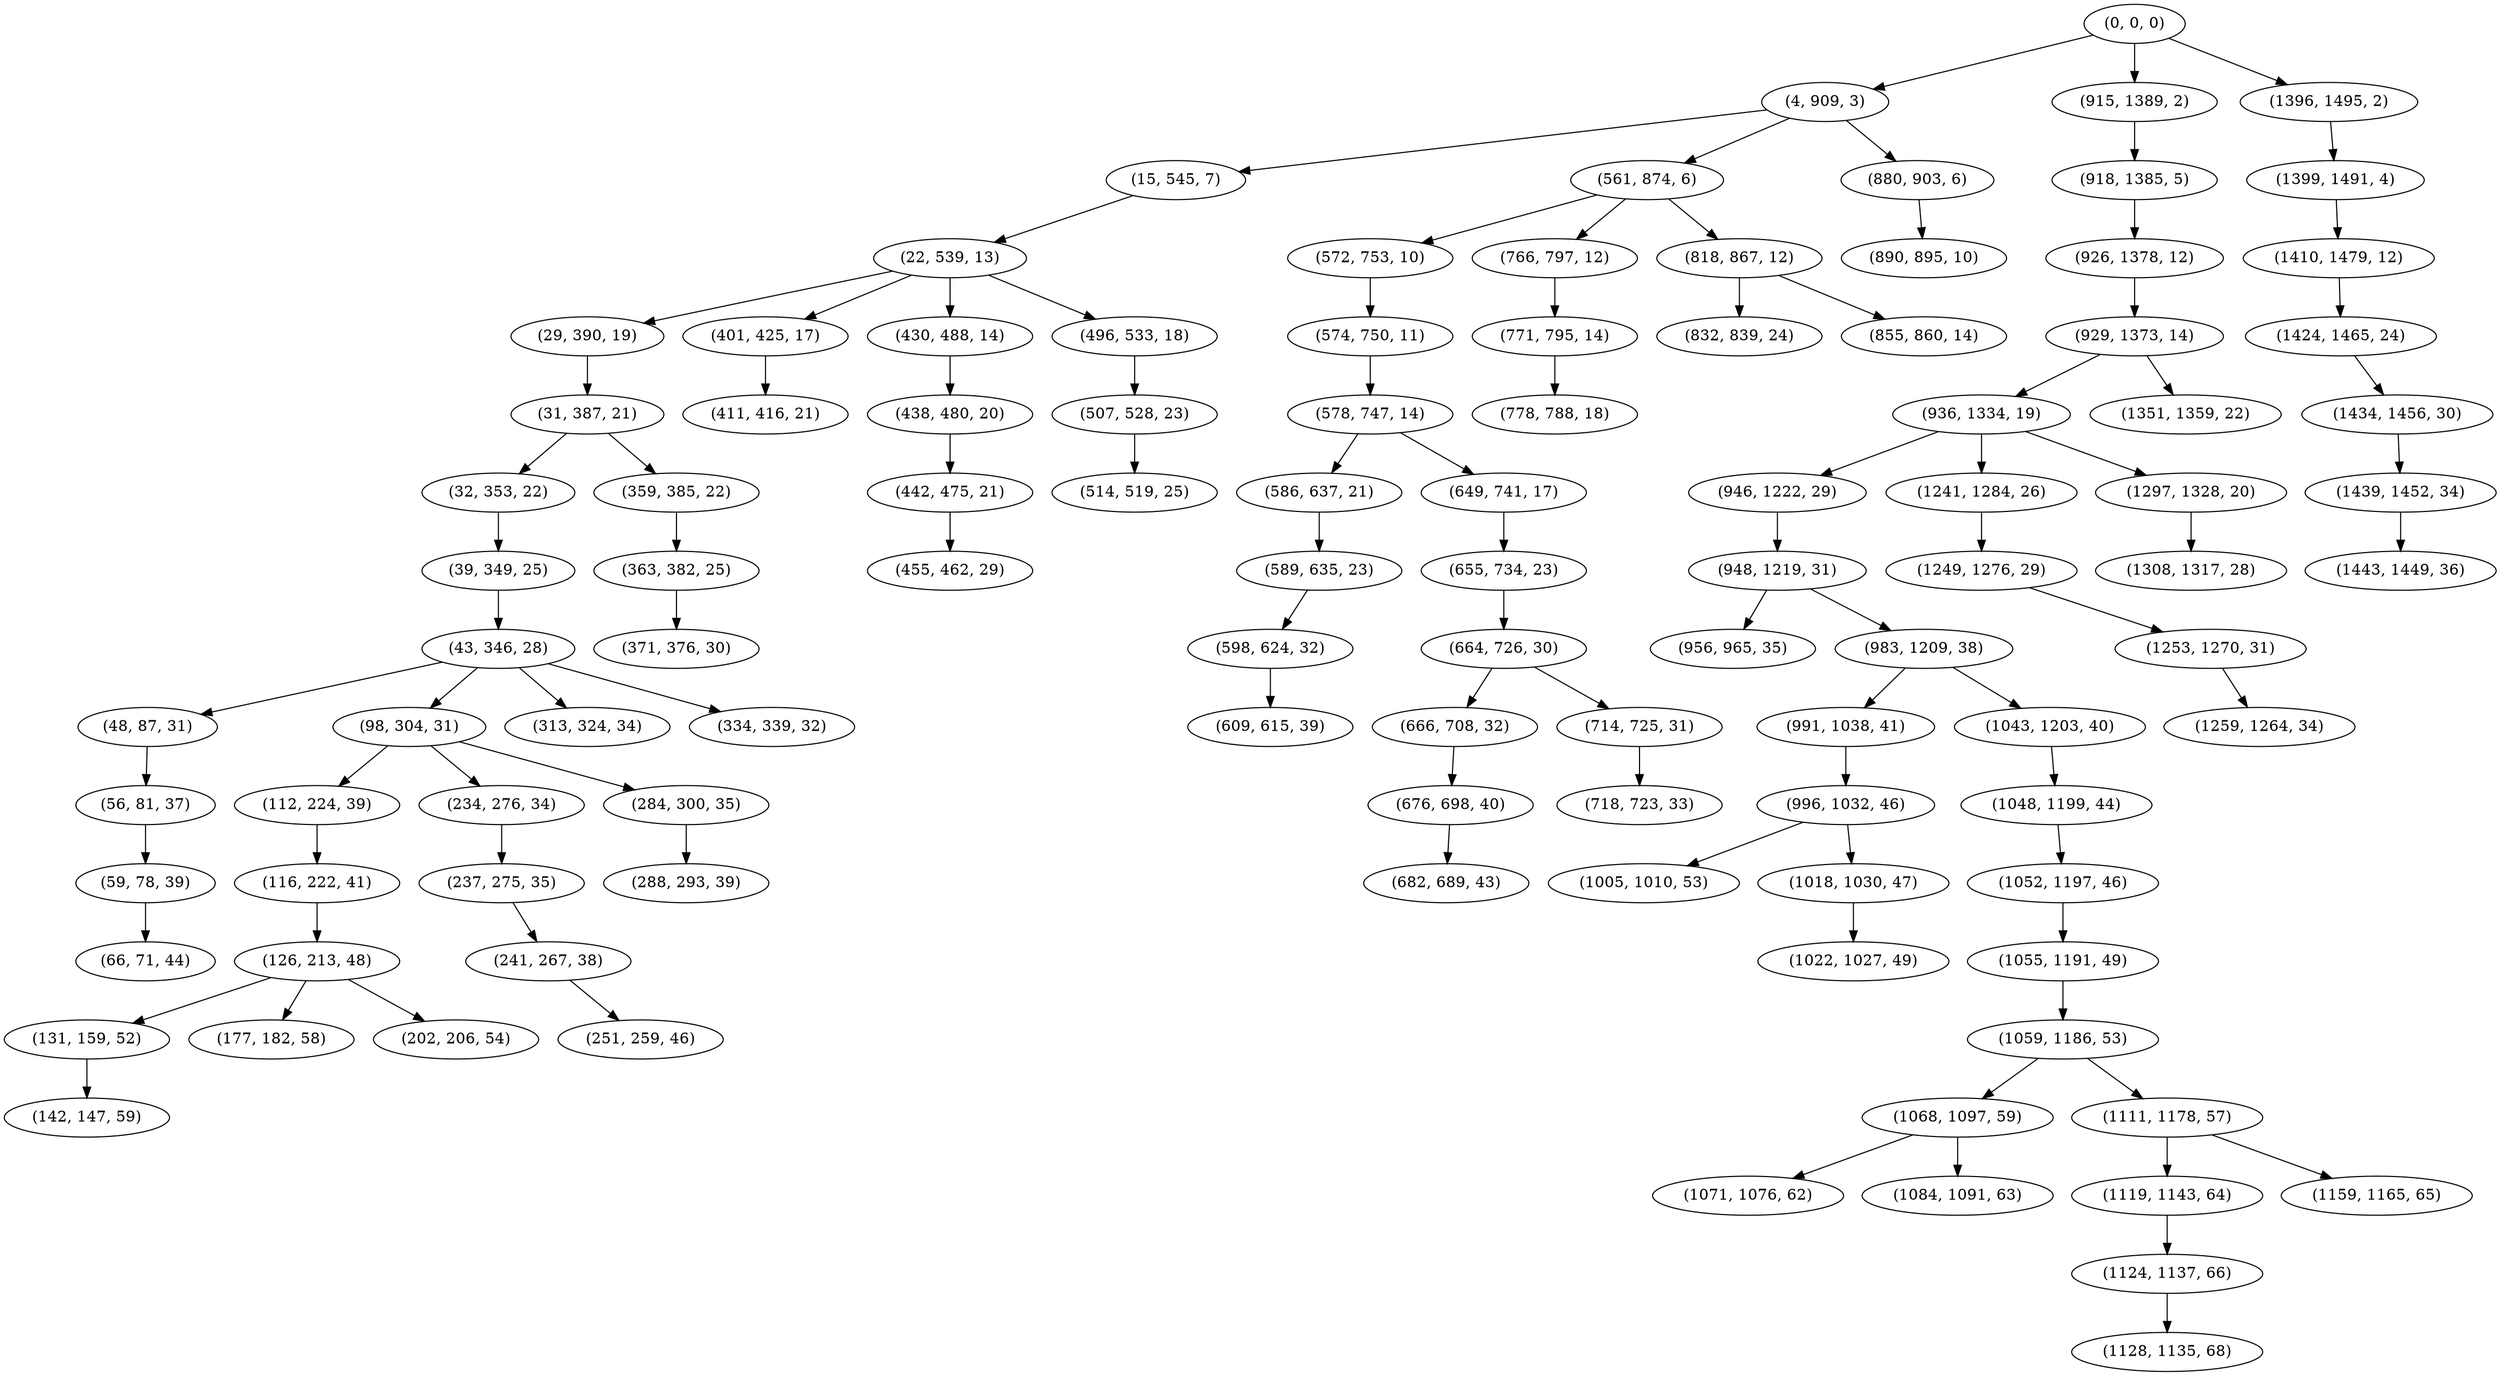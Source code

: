 digraph tree {
    "(0, 0, 0)";
    "(4, 909, 3)";
    "(15, 545, 7)";
    "(22, 539, 13)";
    "(29, 390, 19)";
    "(31, 387, 21)";
    "(32, 353, 22)";
    "(39, 349, 25)";
    "(43, 346, 28)";
    "(48, 87, 31)";
    "(56, 81, 37)";
    "(59, 78, 39)";
    "(66, 71, 44)";
    "(98, 304, 31)";
    "(112, 224, 39)";
    "(116, 222, 41)";
    "(126, 213, 48)";
    "(131, 159, 52)";
    "(142, 147, 59)";
    "(177, 182, 58)";
    "(202, 206, 54)";
    "(234, 276, 34)";
    "(237, 275, 35)";
    "(241, 267, 38)";
    "(251, 259, 46)";
    "(284, 300, 35)";
    "(288, 293, 39)";
    "(313, 324, 34)";
    "(334, 339, 32)";
    "(359, 385, 22)";
    "(363, 382, 25)";
    "(371, 376, 30)";
    "(401, 425, 17)";
    "(411, 416, 21)";
    "(430, 488, 14)";
    "(438, 480, 20)";
    "(442, 475, 21)";
    "(455, 462, 29)";
    "(496, 533, 18)";
    "(507, 528, 23)";
    "(514, 519, 25)";
    "(561, 874, 6)";
    "(572, 753, 10)";
    "(574, 750, 11)";
    "(578, 747, 14)";
    "(586, 637, 21)";
    "(589, 635, 23)";
    "(598, 624, 32)";
    "(609, 615, 39)";
    "(649, 741, 17)";
    "(655, 734, 23)";
    "(664, 726, 30)";
    "(666, 708, 32)";
    "(676, 698, 40)";
    "(682, 689, 43)";
    "(714, 725, 31)";
    "(718, 723, 33)";
    "(766, 797, 12)";
    "(771, 795, 14)";
    "(778, 788, 18)";
    "(818, 867, 12)";
    "(832, 839, 24)";
    "(855, 860, 14)";
    "(880, 903, 6)";
    "(890, 895, 10)";
    "(915, 1389, 2)";
    "(918, 1385, 5)";
    "(926, 1378, 12)";
    "(929, 1373, 14)";
    "(936, 1334, 19)";
    "(946, 1222, 29)";
    "(948, 1219, 31)";
    "(956, 965, 35)";
    "(983, 1209, 38)";
    "(991, 1038, 41)";
    "(996, 1032, 46)";
    "(1005, 1010, 53)";
    "(1018, 1030, 47)";
    "(1022, 1027, 49)";
    "(1043, 1203, 40)";
    "(1048, 1199, 44)";
    "(1052, 1197, 46)";
    "(1055, 1191, 49)";
    "(1059, 1186, 53)";
    "(1068, 1097, 59)";
    "(1071, 1076, 62)";
    "(1084, 1091, 63)";
    "(1111, 1178, 57)";
    "(1119, 1143, 64)";
    "(1124, 1137, 66)";
    "(1128, 1135, 68)";
    "(1159, 1165, 65)";
    "(1241, 1284, 26)";
    "(1249, 1276, 29)";
    "(1253, 1270, 31)";
    "(1259, 1264, 34)";
    "(1297, 1328, 20)";
    "(1308, 1317, 28)";
    "(1351, 1359, 22)";
    "(1396, 1495, 2)";
    "(1399, 1491, 4)";
    "(1410, 1479, 12)";
    "(1424, 1465, 24)";
    "(1434, 1456, 30)";
    "(1439, 1452, 34)";
    "(1443, 1449, 36)";
    "(0, 0, 0)" -> "(4, 909, 3)";
    "(0, 0, 0)" -> "(915, 1389, 2)";
    "(0, 0, 0)" -> "(1396, 1495, 2)";
    "(4, 909, 3)" -> "(15, 545, 7)";
    "(4, 909, 3)" -> "(561, 874, 6)";
    "(4, 909, 3)" -> "(880, 903, 6)";
    "(15, 545, 7)" -> "(22, 539, 13)";
    "(22, 539, 13)" -> "(29, 390, 19)";
    "(22, 539, 13)" -> "(401, 425, 17)";
    "(22, 539, 13)" -> "(430, 488, 14)";
    "(22, 539, 13)" -> "(496, 533, 18)";
    "(29, 390, 19)" -> "(31, 387, 21)";
    "(31, 387, 21)" -> "(32, 353, 22)";
    "(31, 387, 21)" -> "(359, 385, 22)";
    "(32, 353, 22)" -> "(39, 349, 25)";
    "(39, 349, 25)" -> "(43, 346, 28)";
    "(43, 346, 28)" -> "(48, 87, 31)";
    "(43, 346, 28)" -> "(98, 304, 31)";
    "(43, 346, 28)" -> "(313, 324, 34)";
    "(43, 346, 28)" -> "(334, 339, 32)";
    "(48, 87, 31)" -> "(56, 81, 37)";
    "(56, 81, 37)" -> "(59, 78, 39)";
    "(59, 78, 39)" -> "(66, 71, 44)";
    "(98, 304, 31)" -> "(112, 224, 39)";
    "(98, 304, 31)" -> "(234, 276, 34)";
    "(98, 304, 31)" -> "(284, 300, 35)";
    "(112, 224, 39)" -> "(116, 222, 41)";
    "(116, 222, 41)" -> "(126, 213, 48)";
    "(126, 213, 48)" -> "(131, 159, 52)";
    "(126, 213, 48)" -> "(177, 182, 58)";
    "(126, 213, 48)" -> "(202, 206, 54)";
    "(131, 159, 52)" -> "(142, 147, 59)";
    "(234, 276, 34)" -> "(237, 275, 35)";
    "(237, 275, 35)" -> "(241, 267, 38)";
    "(241, 267, 38)" -> "(251, 259, 46)";
    "(284, 300, 35)" -> "(288, 293, 39)";
    "(359, 385, 22)" -> "(363, 382, 25)";
    "(363, 382, 25)" -> "(371, 376, 30)";
    "(401, 425, 17)" -> "(411, 416, 21)";
    "(430, 488, 14)" -> "(438, 480, 20)";
    "(438, 480, 20)" -> "(442, 475, 21)";
    "(442, 475, 21)" -> "(455, 462, 29)";
    "(496, 533, 18)" -> "(507, 528, 23)";
    "(507, 528, 23)" -> "(514, 519, 25)";
    "(561, 874, 6)" -> "(572, 753, 10)";
    "(561, 874, 6)" -> "(766, 797, 12)";
    "(561, 874, 6)" -> "(818, 867, 12)";
    "(572, 753, 10)" -> "(574, 750, 11)";
    "(574, 750, 11)" -> "(578, 747, 14)";
    "(578, 747, 14)" -> "(586, 637, 21)";
    "(578, 747, 14)" -> "(649, 741, 17)";
    "(586, 637, 21)" -> "(589, 635, 23)";
    "(589, 635, 23)" -> "(598, 624, 32)";
    "(598, 624, 32)" -> "(609, 615, 39)";
    "(649, 741, 17)" -> "(655, 734, 23)";
    "(655, 734, 23)" -> "(664, 726, 30)";
    "(664, 726, 30)" -> "(666, 708, 32)";
    "(664, 726, 30)" -> "(714, 725, 31)";
    "(666, 708, 32)" -> "(676, 698, 40)";
    "(676, 698, 40)" -> "(682, 689, 43)";
    "(714, 725, 31)" -> "(718, 723, 33)";
    "(766, 797, 12)" -> "(771, 795, 14)";
    "(771, 795, 14)" -> "(778, 788, 18)";
    "(818, 867, 12)" -> "(832, 839, 24)";
    "(818, 867, 12)" -> "(855, 860, 14)";
    "(880, 903, 6)" -> "(890, 895, 10)";
    "(915, 1389, 2)" -> "(918, 1385, 5)";
    "(918, 1385, 5)" -> "(926, 1378, 12)";
    "(926, 1378, 12)" -> "(929, 1373, 14)";
    "(929, 1373, 14)" -> "(936, 1334, 19)";
    "(929, 1373, 14)" -> "(1351, 1359, 22)";
    "(936, 1334, 19)" -> "(946, 1222, 29)";
    "(936, 1334, 19)" -> "(1241, 1284, 26)";
    "(936, 1334, 19)" -> "(1297, 1328, 20)";
    "(946, 1222, 29)" -> "(948, 1219, 31)";
    "(948, 1219, 31)" -> "(956, 965, 35)";
    "(948, 1219, 31)" -> "(983, 1209, 38)";
    "(983, 1209, 38)" -> "(991, 1038, 41)";
    "(983, 1209, 38)" -> "(1043, 1203, 40)";
    "(991, 1038, 41)" -> "(996, 1032, 46)";
    "(996, 1032, 46)" -> "(1005, 1010, 53)";
    "(996, 1032, 46)" -> "(1018, 1030, 47)";
    "(1018, 1030, 47)" -> "(1022, 1027, 49)";
    "(1043, 1203, 40)" -> "(1048, 1199, 44)";
    "(1048, 1199, 44)" -> "(1052, 1197, 46)";
    "(1052, 1197, 46)" -> "(1055, 1191, 49)";
    "(1055, 1191, 49)" -> "(1059, 1186, 53)";
    "(1059, 1186, 53)" -> "(1068, 1097, 59)";
    "(1059, 1186, 53)" -> "(1111, 1178, 57)";
    "(1068, 1097, 59)" -> "(1071, 1076, 62)";
    "(1068, 1097, 59)" -> "(1084, 1091, 63)";
    "(1111, 1178, 57)" -> "(1119, 1143, 64)";
    "(1111, 1178, 57)" -> "(1159, 1165, 65)";
    "(1119, 1143, 64)" -> "(1124, 1137, 66)";
    "(1124, 1137, 66)" -> "(1128, 1135, 68)";
    "(1241, 1284, 26)" -> "(1249, 1276, 29)";
    "(1249, 1276, 29)" -> "(1253, 1270, 31)";
    "(1253, 1270, 31)" -> "(1259, 1264, 34)";
    "(1297, 1328, 20)" -> "(1308, 1317, 28)";
    "(1396, 1495, 2)" -> "(1399, 1491, 4)";
    "(1399, 1491, 4)" -> "(1410, 1479, 12)";
    "(1410, 1479, 12)" -> "(1424, 1465, 24)";
    "(1424, 1465, 24)" -> "(1434, 1456, 30)";
    "(1434, 1456, 30)" -> "(1439, 1452, 34)";
    "(1439, 1452, 34)" -> "(1443, 1449, 36)";
}

